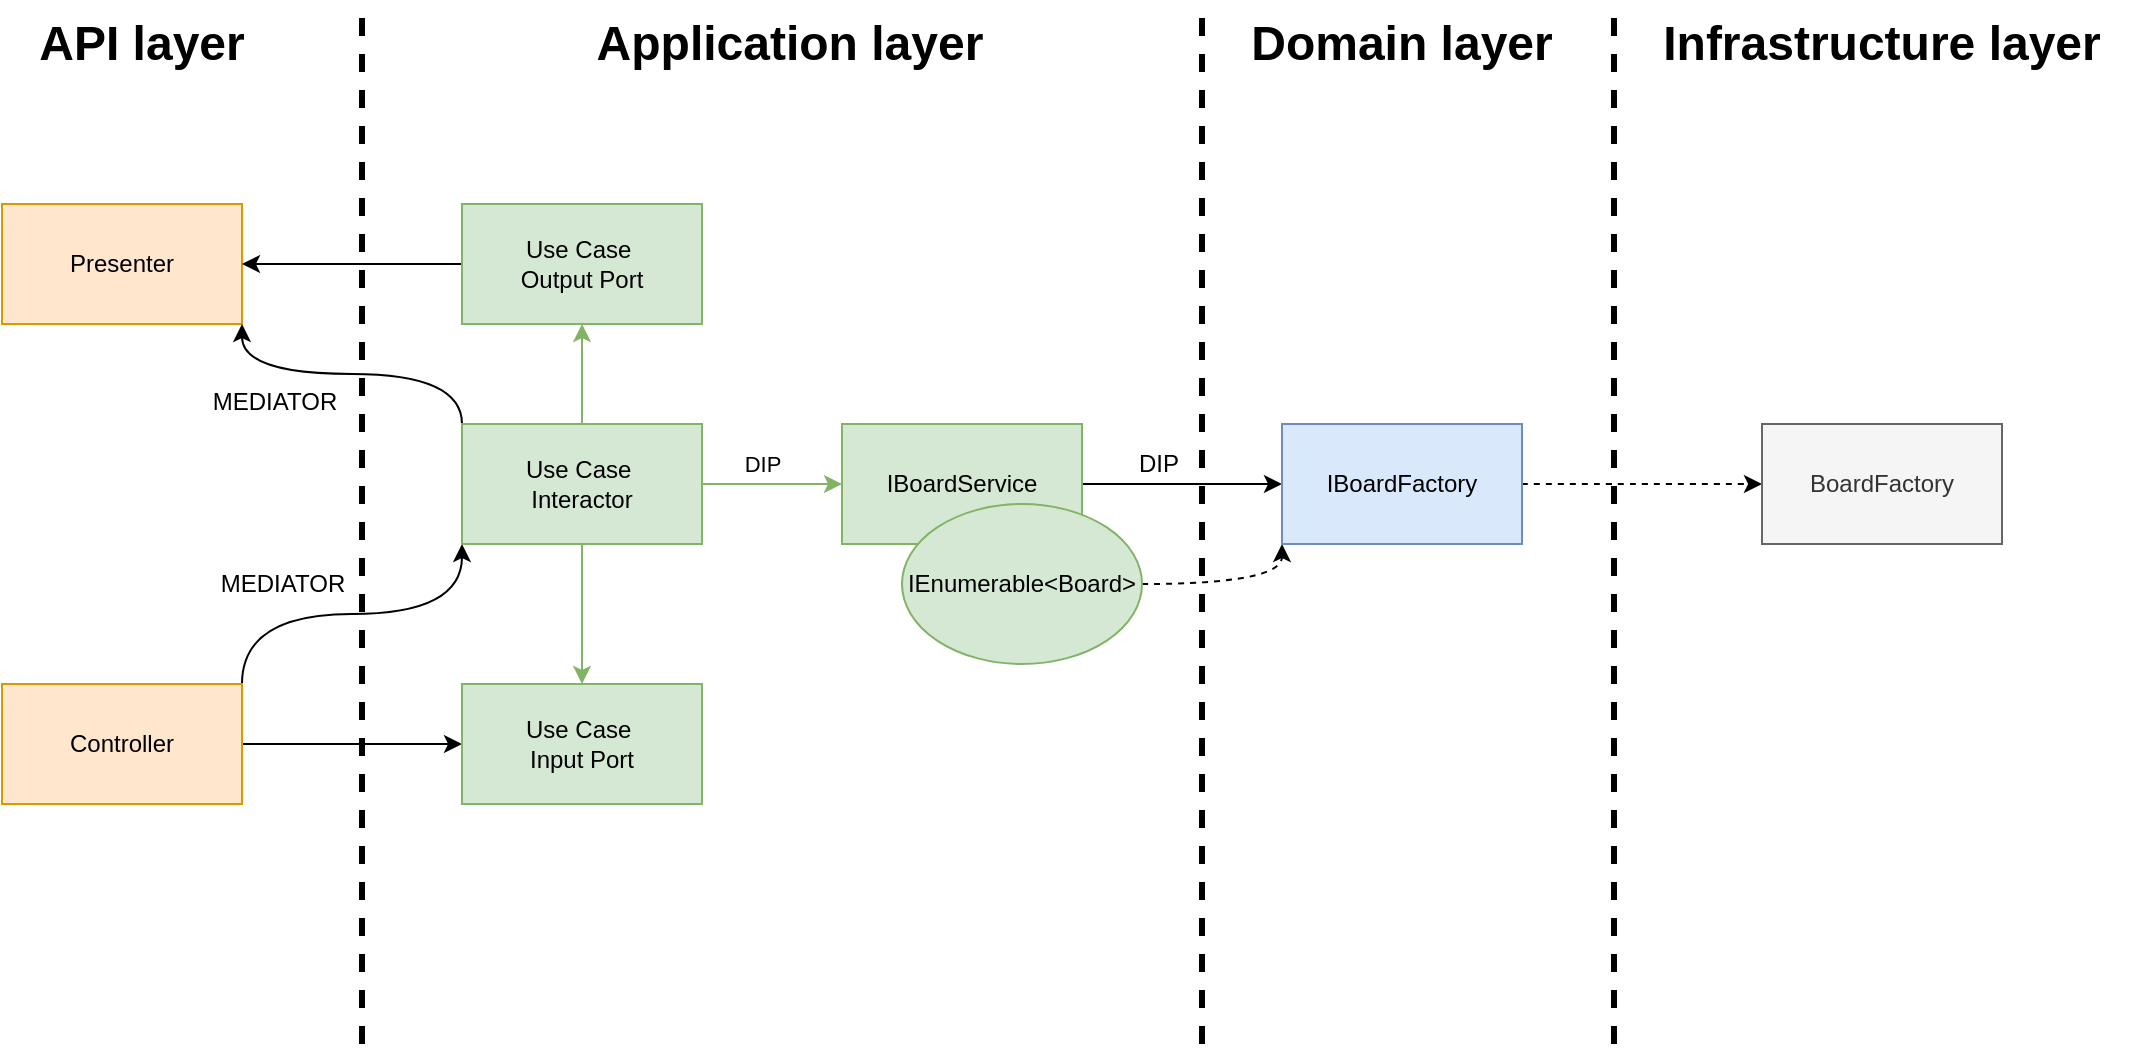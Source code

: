 <mxfile version="12.9.6" type="github"><diagram id="ftH4XqnU0kmh5p7AUs-x" name="Page-1"><mxGraphModel dx="1422" dy="1882" grid="1" gridSize="10" guides="1" tooltips="1" connect="1" arrows="1" fold="1" page="1" pageScale="1" pageWidth="827" pageHeight="1169" math="0" shadow="0"><root><mxCell id="0"/><mxCell id="1" parent="0"/><mxCell id="FJhB6dVU-3ZFk-lig-H--1" value="Presenter" style="rounded=0;whiteSpace=wrap;html=1;fillColor=#ffe6cc;strokeColor=#d79b00;" vertex="1" parent="1"><mxGeometry x="20" y="100" width="120" height="60" as="geometry"/></mxCell><mxCell id="FJhB6dVU-3ZFk-lig-H--12" style="edgeStyle=orthogonalEdgeStyle;rounded=0;orthogonalLoop=1;jettySize=auto;html=1;exitX=1;exitY=0.5;exitDx=0;exitDy=0;" edge="1" parent="1" source="FJhB6dVU-3ZFk-lig-H--2" target="FJhB6dVU-3ZFk-lig-H--3"><mxGeometry relative="1" as="geometry"/></mxCell><mxCell id="FJhB6dVU-3ZFk-lig-H--20" style="edgeStyle=orthogonalEdgeStyle;rounded=0;orthogonalLoop=1;jettySize=auto;html=1;exitX=1;exitY=0;exitDx=0;exitDy=0;entryX=0;entryY=1;entryDx=0;entryDy=0;curved=1;" edge="1" parent="1" source="FJhB6dVU-3ZFk-lig-H--2" target="FJhB6dVU-3ZFk-lig-H--5"><mxGeometry relative="1" as="geometry"/></mxCell><mxCell id="FJhB6dVU-3ZFk-lig-H--38" value="MEDIATOR" style="text;html=1;align=center;verticalAlign=middle;resizable=0;points=[];labelBackgroundColor=#ffffff;" vertex="1" connectable="0" parent="FJhB6dVU-3ZFk-lig-H--20"><mxGeometry x="-0.678" y="-14" relative="1" as="geometry"><mxPoint x="6" y="-21" as="offset"/></mxGeometry></mxCell><mxCell id="FJhB6dVU-3ZFk-lig-H--2" value="Controller" style="rounded=0;whiteSpace=wrap;html=1;fillColor=#ffe6cc;strokeColor=#d79b00;" vertex="1" parent="1"><mxGeometry x="20" y="340" width="120" height="60" as="geometry"/></mxCell><mxCell id="FJhB6dVU-3ZFk-lig-H--3" value="Use Case&amp;nbsp;&lt;br&gt;Input Port" style="rounded=0;whiteSpace=wrap;html=1;fillColor=#d5e8d4;strokeColor=#82b366;" vertex="1" parent="1"><mxGeometry x="250" y="340" width="120" height="60" as="geometry"/></mxCell><mxCell id="FJhB6dVU-3ZFk-lig-H--16" style="edgeStyle=orthogonalEdgeStyle;rounded=0;orthogonalLoop=1;jettySize=auto;html=1;exitX=0;exitY=0.5;exitDx=0;exitDy=0;" edge="1" parent="1" source="FJhB6dVU-3ZFk-lig-H--4" target="FJhB6dVU-3ZFk-lig-H--1"><mxGeometry relative="1" as="geometry"/></mxCell><mxCell id="FJhB6dVU-3ZFk-lig-H--4" value="Use Case&amp;nbsp;&lt;br&gt;Output Port" style="rounded=0;whiteSpace=wrap;html=1;fillColor=#d5e8d4;strokeColor=#82b366;" vertex="1" parent="1"><mxGeometry x="250" y="100" width="120" height="60" as="geometry"/></mxCell><mxCell id="FJhB6dVU-3ZFk-lig-H--14" style="edgeStyle=orthogonalEdgeStyle;rounded=0;orthogonalLoop=1;jettySize=auto;html=1;exitX=0.5;exitY=1;exitDx=0;exitDy=0;entryX=0.5;entryY=0;entryDx=0;entryDy=0;fillColor=#d5e8d4;strokeColor=#82b366;" edge="1" parent="1" source="FJhB6dVU-3ZFk-lig-H--5" target="FJhB6dVU-3ZFk-lig-H--3"><mxGeometry relative="1" as="geometry"/></mxCell><mxCell id="FJhB6dVU-3ZFk-lig-H--15" style="edgeStyle=orthogonalEdgeStyle;rounded=0;orthogonalLoop=1;jettySize=auto;html=1;exitX=0.5;exitY=0;exitDx=0;exitDy=0;fillColor=#d5e8d4;strokeColor=#82b366;" edge="1" parent="1" source="FJhB6dVU-3ZFk-lig-H--5" target="FJhB6dVU-3ZFk-lig-H--4"><mxGeometry relative="1" as="geometry"/></mxCell><mxCell id="FJhB6dVU-3ZFk-lig-H--22" style="edgeStyle=orthogonalEdgeStyle;curved=1;rounded=0;orthogonalLoop=1;jettySize=auto;html=1;exitX=0;exitY=0;exitDx=0;exitDy=0;entryX=1;entryY=1;entryDx=0;entryDy=0;" edge="1" parent="1" source="FJhB6dVU-3ZFk-lig-H--5" target="FJhB6dVU-3ZFk-lig-H--1"><mxGeometry relative="1" as="geometry"/></mxCell><mxCell id="FJhB6dVU-3ZFk-lig-H--23" value="DIP&lt;br&gt;" style="edgeStyle=orthogonalEdgeStyle;curved=1;rounded=0;orthogonalLoop=1;jettySize=auto;html=1;exitX=1;exitY=0.5;exitDx=0;exitDy=0;entryX=0;entryY=0.5;entryDx=0;entryDy=0;fillColor=#d5e8d4;strokeColor=#82b366;" edge="1" parent="1" source="FJhB6dVU-3ZFk-lig-H--5" target="FJhB6dVU-3ZFk-lig-H--6"><mxGeometry x="-0.143" y="10" relative="1" as="geometry"><mxPoint as="offset"/></mxGeometry></mxCell><mxCell id="FJhB6dVU-3ZFk-lig-H--5" value="Use Case&amp;nbsp;&lt;br&gt;Interactor" style="rounded=0;whiteSpace=wrap;html=1;fillColor=#d5e8d4;strokeColor=#82b366;" vertex="1" parent="1"><mxGeometry x="250" y="210" width="120" height="60" as="geometry"/></mxCell><mxCell id="FJhB6dVU-3ZFk-lig-H--24" style="edgeStyle=orthogonalEdgeStyle;curved=1;rounded=0;orthogonalLoop=1;jettySize=auto;html=1;exitX=1;exitY=0.5;exitDx=0;exitDy=0;" edge="1" parent="1" source="FJhB6dVU-3ZFk-lig-H--6" target="FJhB6dVU-3ZFk-lig-H--10"><mxGeometry relative="1" as="geometry"/></mxCell><mxCell id="FJhB6dVU-3ZFk-lig-H--40" value="DIP" style="text;html=1;align=center;verticalAlign=middle;resizable=0;points=[];labelBackgroundColor=#ffffff;" vertex="1" connectable="0" parent="FJhB6dVU-3ZFk-lig-H--24"><mxGeometry x="-0.24" relative="1" as="geometry"><mxPoint y="-10" as="offset"/></mxGeometry></mxCell><mxCell id="FJhB6dVU-3ZFk-lig-H--6" value="IBoardService" style="rounded=0;whiteSpace=wrap;html=1;fillColor=#d5e8d4;strokeColor=#82b366;" vertex="1" parent="1"><mxGeometry x="440" y="210" width="120" height="60" as="geometry"/></mxCell><mxCell id="FJhB6dVU-3ZFk-lig-H--29" style="edgeStyle=orthogonalEdgeStyle;curved=1;rounded=0;orthogonalLoop=1;jettySize=auto;html=1;exitX=1;exitY=0.5;exitDx=0;exitDy=0;entryX=0;entryY=1;entryDx=0;entryDy=0;dashed=1;" edge="1" parent="1" source="FJhB6dVU-3ZFk-lig-H--9" target="FJhB6dVU-3ZFk-lig-H--10"><mxGeometry relative="1" as="geometry"/></mxCell><mxCell id="FJhB6dVU-3ZFk-lig-H--9" value="IEnumerable&amp;lt;Board&amp;gt;" style="ellipse;whiteSpace=wrap;html=1;fillColor=#d5e8d4;strokeColor=#82b366;" vertex="1" parent="1"><mxGeometry x="470" y="250" width="120" height="80" as="geometry"/></mxCell><mxCell id="FJhB6dVU-3ZFk-lig-H--25" style="edgeStyle=orthogonalEdgeStyle;curved=1;rounded=0;orthogonalLoop=1;jettySize=auto;html=1;exitX=1;exitY=0.5;exitDx=0;exitDy=0;entryX=0;entryY=0.5;entryDx=0;entryDy=0;dashed=1;" edge="1" parent="1" source="FJhB6dVU-3ZFk-lig-H--10" target="FJhB6dVU-3ZFk-lig-H--11"><mxGeometry relative="1" as="geometry"/></mxCell><mxCell id="FJhB6dVU-3ZFk-lig-H--10" value="IBoardFactory" style="rounded=0;whiteSpace=wrap;html=1;fillColor=#dae8fc;strokeColor=#6c8ebf;" vertex="1" parent="1"><mxGeometry x="660" y="210" width="120" height="60" as="geometry"/></mxCell><mxCell id="FJhB6dVU-3ZFk-lig-H--11" value="BoardFactory" style="rounded=0;whiteSpace=wrap;html=1;fillColor=#f5f5f5;strokeColor=#666666;fontColor=#333333;" vertex="1" parent="1"><mxGeometry x="900" y="210" width="120" height="60" as="geometry"/></mxCell><mxCell id="FJhB6dVU-3ZFk-lig-H--30" value="" style="endArrow=none;dashed=1;html=1;strokeWidth=3;" edge="1" parent="1"><mxGeometry width="50" height="50" relative="1" as="geometry"><mxPoint x="200" y="520" as="sourcePoint"/><mxPoint x="200" as="targetPoint"/></mxGeometry></mxCell><mxCell id="FJhB6dVU-3ZFk-lig-H--31" value="" style="endArrow=none;dashed=1;html=1;strokeWidth=3;" edge="1" parent="1"><mxGeometry width="50" height="50" relative="1" as="geometry"><mxPoint x="620" y="520" as="sourcePoint"/><mxPoint x="620" as="targetPoint"/></mxGeometry></mxCell><mxCell id="FJhB6dVU-3ZFk-lig-H--32" value="" style="endArrow=none;dashed=1;html=1;strokeWidth=3;" edge="1" parent="1"><mxGeometry width="50" height="50" relative="1" as="geometry"><mxPoint x="826" y="520" as="sourcePoint"/><mxPoint x="826" as="targetPoint"/></mxGeometry></mxCell><mxCell id="FJhB6dVU-3ZFk-lig-H--33" value="&lt;font style=&quot;font-size: 24px&quot;&gt;&lt;b&gt;API layer&lt;/b&gt;&lt;/font&gt;" style="text;html=1;strokeColor=none;fillColor=none;align=center;verticalAlign=middle;whiteSpace=wrap;rounded=0;" vertex="1" parent="1"><mxGeometry x="30" y="10" width="120" height="20" as="geometry"/></mxCell><mxCell id="FJhB6dVU-3ZFk-lig-H--35" value="&lt;font style=&quot;font-size: 24px&quot;&gt;&lt;b&gt;Application layer&lt;/b&gt;&lt;/font&gt;" style="text;html=1;strokeColor=none;fillColor=none;align=center;verticalAlign=middle;whiteSpace=wrap;rounded=0;" vertex="1" parent="1"><mxGeometry x="284" y="10" width="260" height="20" as="geometry"/></mxCell><mxCell id="FJhB6dVU-3ZFk-lig-H--36" value="&lt;font style=&quot;font-size: 24px&quot;&gt;&lt;b&gt;Domain layer&lt;/b&gt;&lt;/font&gt;" style="text;html=1;strokeColor=none;fillColor=none;align=center;verticalAlign=middle;whiteSpace=wrap;rounded=0;" vertex="1" parent="1"><mxGeometry x="635" y="10" width="170" height="20" as="geometry"/></mxCell><mxCell id="FJhB6dVU-3ZFk-lig-H--37" value="&lt;font style=&quot;font-size: 24px&quot;&gt;&lt;b&gt;Infrastructure layer&lt;/b&gt;&lt;/font&gt;" style="text;html=1;strokeColor=none;fillColor=none;align=center;verticalAlign=middle;whiteSpace=wrap;rounded=0;" vertex="1" parent="1"><mxGeometry x="830" y="10" width="260" height="20" as="geometry"/></mxCell><mxCell id="FJhB6dVU-3ZFk-lig-H--41" value="MEDIATOR" style="text;html=1;align=center;verticalAlign=middle;resizable=0;points=[];labelBackgroundColor=#ffffff;" vertex="1" connectable="0" parent="1"><mxGeometry x="150" y="220" as="geometry"><mxPoint x="6" y="-21" as="offset"/></mxGeometry></mxCell></root></mxGraphModel></diagram></mxfile>